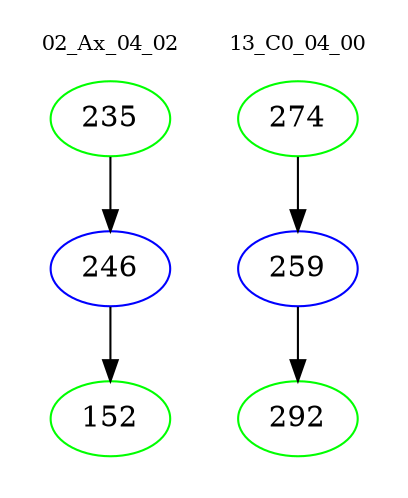 digraph{
subgraph cluster_0 {
color = white
label = "02_Ax_04_02";
fontsize=10;
T0_235 [label="235", color="green"]
T0_235 -> T0_246 [color="black"]
T0_246 [label="246", color="blue"]
T0_246 -> T0_152 [color="black"]
T0_152 [label="152", color="green"]
}
subgraph cluster_1 {
color = white
label = "13_C0_04_00";
fontsize=10;
T1_274 [label="274", color="green"]
T1_274 -> T1_259 [color="black"]
T1_259 [label="259", color="blue"]
T1_259 -> T1_292 [color="black"]
T1_292 [label="292", color="green"]
}
}

